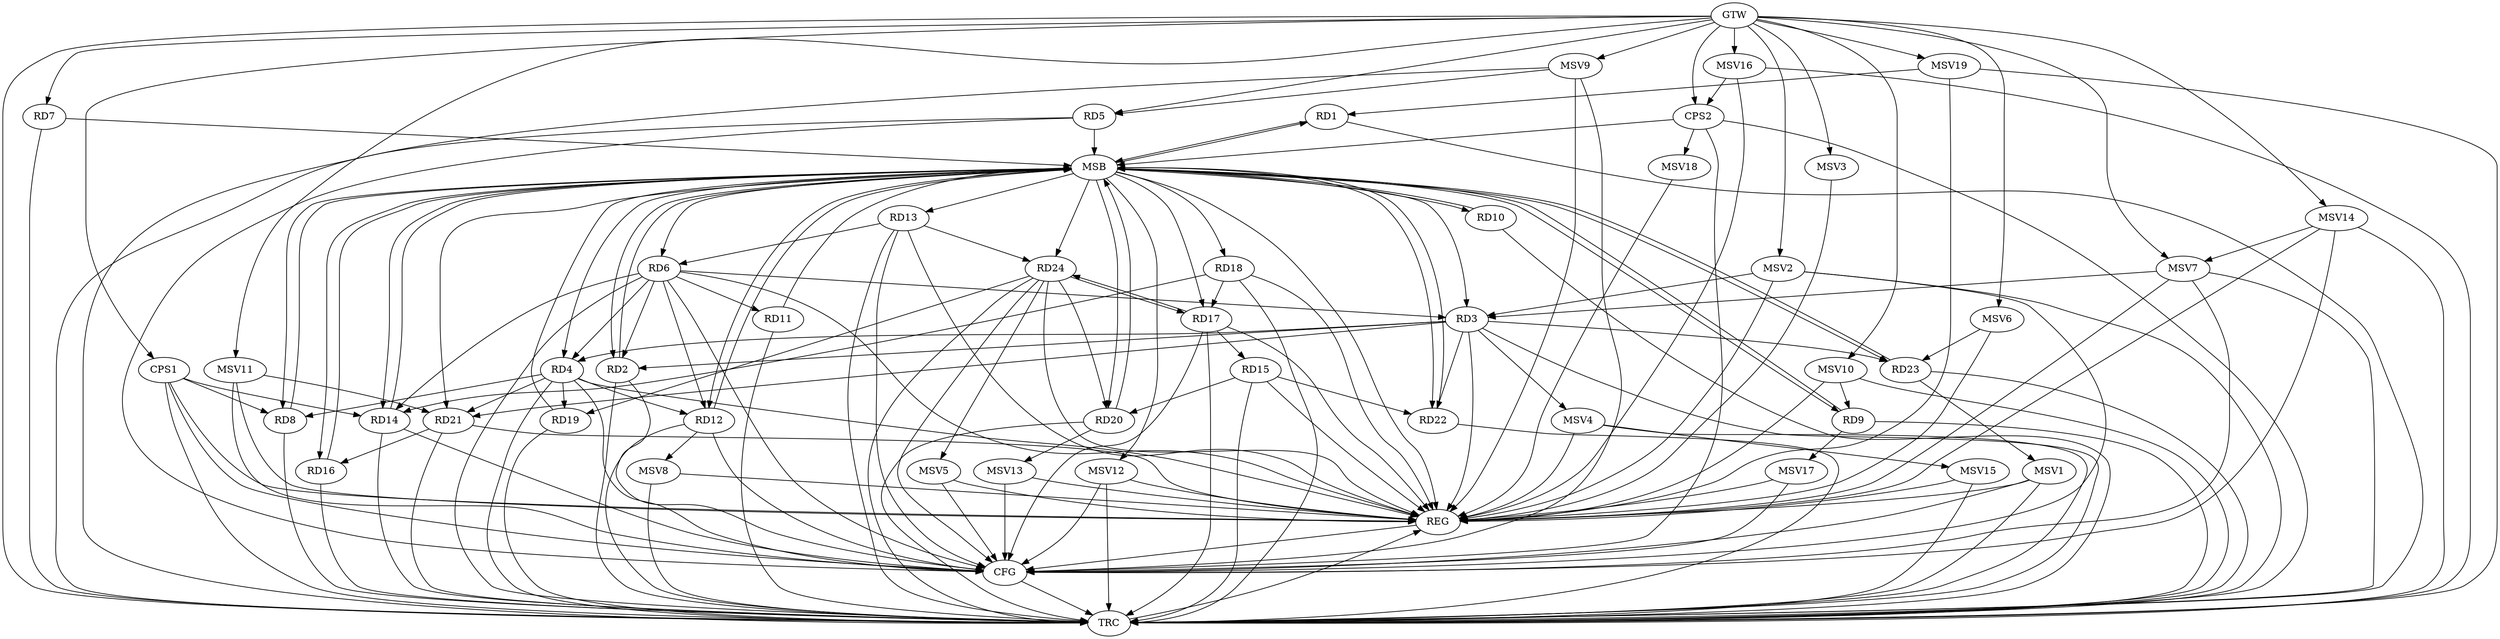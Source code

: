 strict digraph G {
  RD1 [ label="RD1" ];
  RD2 [ label="RD2" ];
  RD3 [ label="RD3" ];
  RD4 [ label="RD4" ];
  RD5 [ label="RD5" ];
  RD6 [ label="RD6" ];
  RD7 [ label="RD7" ];
  RD8 [ label="RD8" ];
  RD9 [ label="RD9" ];
  RD10 [ label="RD10" ];
  RD11 [ label="RD11" ];
  RD12 [ label="RD12" ];
  RD13 [ label="RD13" ];
  RD14 [ label="RD14" ];
  RD15 [ label="RD15" ];
  RD16 [ label="RD16" ];
  RD17 [ label="RD17" ];
  RD18 [ label="RD18" ];
  RD19 [ label="RD19" ];
  RD20 [ label="RD20" ];
  RD21 [ label="RD21" ];
  RD22 [ label="RD22" ];
  RD23 [ label="RD23" ];
  RD24 [ label="RD24" ];
  CPS1 [ label="CPS1" ];
  CPS2 [ label="CPS2" ];
  GTW [ label="GTW" ];
  REG [ label="REG" ];
  MSB [ label="MSB" ];
  CFG [ label="CFG" ];
  TRC [ label="TRC" ];
  MSV1 [ label="MSV1" ];
  MSV2 [ label="MSV2" ];
  MSV3 [ label="MSV3" ];
  MSV4 [ label="MSV4" ];
  MSV5 [ label="MSV5" ];
  MSV6 [ label="MSV6" ];
  MSV7 [ label="MSV7" ];
  MSV8 [ label="MSV8" ];
  MSV9 [ label="MSV9" ];
  MSV10 [ label="MSV10" ];
  MSV11 [ label="MSV11" ];
  MSV12 [ label="MSV12" ];
  MSV13 [ label="MSV13" ];
  MSV14 [ label="MSV14" ];
  MSV15 [ label="MSV15" ];
  MSV16 [ label="MSV16" ];
  MSV17 [ label="MSV17" ];
  MSV18 [ label="MSV18" ];
  MSV19 [ label="MSV19" ];
  RD3 -> RD2;
  RD6 -> RD2;
  RD3 -> RD4;
  RD6 -> RD3;
  RD3 -> RD21;
  RD3 -> RD22;
  RD3 -> RD23;
  RD6 -> RD4;
  RD4 -> RD8;
  RD4 -> RD12;
  RD4 -> RD19;
  RD4 -> RD21;
  RD6 -> RD12;
  RD13 -> RD6;
  RD6 -> RD14;
  RD13 -> RD24;
  RD18 -> RD14;
  RD17 -> RD15;
  RD15 -> RD20;
  RD15 -> RD22;
  RD21 -> RD16;
  RD18 -> RD17;
  RD17 -> RD24;
  RD24 -> RD17;
  RD24 -> RD19;
  RD24 -> RD20;
  CPS1 -> RD8;
  CPS1 -> RD14;
  GTW -> RD5;
  GTW -> RD7;
  GTW -> CPS1;
  GTW -> CPS2;
  RD3 -> REG;
  RD4 -> REG;
  RD6 -> REG;
  RD13 -> REG;
  RD15 -> REG;
  RD17 -> REG;
  RD18 -> REG;
  RD21 -> REG;
  RD24 -> REG;
  CPS1 -> REG;
  RD1 -> MSB;
  MSB -> RD9;
  MSB -> REG;
  RD2 -> MSB;
  MSB -> RD1;
  MSB -> RD18;
  RD5 -> MSB;
  MSB -> RD10;
  RD7 -> MSB;
  MSB -> RD24;
  RD8 -> MSB;
  MSB -> RD6;
  RD9 -> MSB;
  MSB -> RD8;
  MSB -> RD12;
  MSB -> RD16;
  RD10 -> MSB;
  MSB -> RD23;
  RD11 -> MSB;
  RD12 -> MSB;
  MSB -> RD13;
  MSB -> RD21;
  RD14 -> MSB;
  MSB -> RD17;
  MSB -> RD20;
  RD16 -> MSB;
  MSB -> RD3;
  MSB -> RD14;
  RD19 -> MSB;
  MSB -> RD22;
  RD20 -> MSB;
  RD22 -> MSB;
  MSB -> RD4;
  RD23 -> MSB;
  MSB -> RD2;
  CPS2 -> MSB;
  RD4 -> CFG;
  RD5 -> CFG;
  RD2 -> CFG;
  RD13 -> CFG;
  CPS1 -> CFG;
  RD12 -> CFG;
  RD6 -> CFG;
  RD24 -> CFG;
  RD14 -> CFG;
  CPS2 -> CFG;
  RD17 -> CFG;
  REG -> CFG;
  RD1 -> TRC;
  RD2 -> TRC;
  RD3 -> TRC;
  RD4 -> TRC;
  RD5 -> TRC;
  RD6 -> TRC;
  RD7 -> TRC;
  RD8 -> TRC;
  RD9 -> TRC;
  RD10 -> TRC;
  RD11 -> TRC;
  RD12 -> TRC;
  RD13 -> TRC;
  RD14 -> TRC;
  RD15 -> TRC;
  RD16 -> TRC;
  RD17 -> TRC;
  RD18 -> TRC;
  RD19 -> TRC;
  RD20 -> TRC;
  RD21 -> TRC;
  RD22 -> TRC;
  RD23 -> TRC;
  RD24 -> TRC;
  CPS1 -> TRC;
  CPS2 -> TRC;
  GTW -> TRC;
  CFG -> TRC;
  TRC -> REG;
  RD6 -> RD11;
  RD23 -> MSV1;
  MSV1 -> REG;
  MSV1 -> TRC;
  MSV1 -> CFG;
  MSV2 -> RD3;
  GTW -> MSV2;
  MSV2 -> REG;
  MSV2 -> TRC;
  MSV2 -> CFG;
  GTW -> MSV3;
  MSV3 -> REG;
  RD3 -> MSV4;
  MSV4 -> REG;
  MSV4 -> TRC;
  RD24 -> MSV5;
  MSV5 -> REG;
  MSV5 -> CFG;
  MSV6 -> RD23;
  GTW -> MSV6;
  MSV6 -> REG;
  MSV7 -> RD3;
  GTW -> MSV7;
  MSV7 -> REG;
  MSV7 -> TRC;
  MSV7 -> CFG;
  RD12 -> MSV8;
  MSV8 -> REG;
  MSV8 -> TRC;
  MSV9 -> RD5;
  GTW -> MSV9;
  MSV9 -> REG;
  MSV9 -> TRC;
  MSV9 -> CFG;
  MSV10 -> RD9;
  GTW -> MSV10;
  MSV10 -> REG;
  MSV10 -> TRC;
  MSV11 -> RD21;
  GTW -> MSV11;
  MSV11 -> REG;
  MSV11 -> CFG;
  MSB -> MSV12;
  MSV12 -> REG;
  MSV12 -> TRC;
  MSV12 -> CFG;
  RD20 -> MSV13;
  MSV13 -> REG;
  MSV13 -> CFG;
  MSV14 -> MSV7;
  GTW -> MSV14;
  MSV14 -> REG;
  MSV14 -> TRC;
  MSV14 -> CFG;
  MSV4 -> MSV15;
  MSV15 -> REG;
  MSV15 -> TRC;
  MSV16 -> CPS2;
  GTW -> MSV16;
  MSV16 -> REG;
  MSV16 -> TRC;
  RD9 -> MSV17;
  MSV17 -> REG;
  MSV17 -> CFG;
  CPS2 -> MSV18;
  MSV18 -> REG;
  MSV19 -> RD1;
  GTW -> MSV19;
  MSV19 -> REG;
  MSV19 -> TRC;
}
